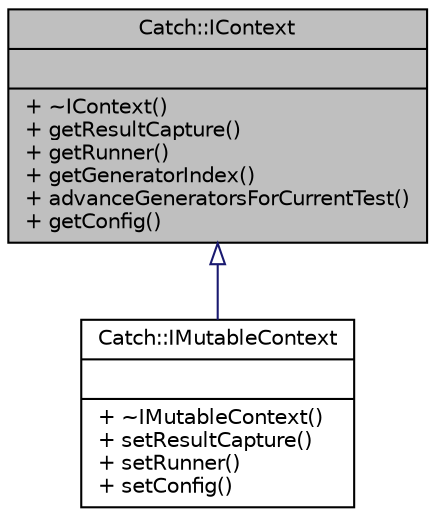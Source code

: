 digraph "Catch::IContext"
{
  edge [fontname="Helvetica",fontsize="10",labelfontname="Helvetica",labelfontsize="10"];
  node [fontname="Helvetica",fontsize="10",shape=record];
  Node1 [label="{Catch::IContext\n||+ ~IContext()\l+ getResultCapture()\l+ getRunner()\l+ getGeneratorIndex()\l+ advanceGeneratorsForCurrentTest()\l+ getConfig()\l}",height=0.2,width=0.4,color="black", fillcolor="grey75", style="filled", fontcolor="black"];
  Node1 -> Node2 [dir="back",color="midnightblue",fontsize="10",style="solid",arrowtail="onormal",fontname="Helvetica"];
  Node2 [label="{Catch::IMutableContext\n||+ ~IMutableContext()\l+ setResultCapture()\l+ setRunner()\l+ setConfig()\l}",height=0.2,width=0.4,color="black", fillcolor="white", style="filled",URL="$structCatch_1_1IMutableContext.html"];
}
